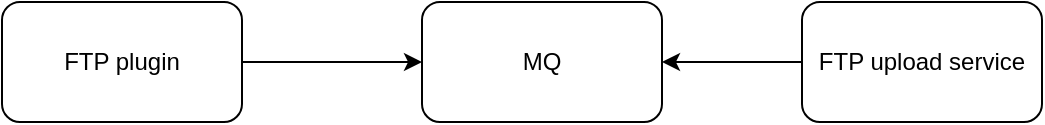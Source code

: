 <mxfile version="13.7.9" type="device"><diagram id="20FUZb_PN8j7h0D6IQM5" name="Page-1"><mxGraphModel dx="1326" dy="806" grid="1" gridSize="10" guides="1" tooltips="1" connect="1" arrows="1" fold="1" page="1" pageScale="1" pageWidth="850" pageHeight="1100" math="0" shadow="0"><root><mxCell id="0"/><mxCell id="1" parent="0"/><mxCell id="v0Wt9mKB48nIbGlQoHW0-4" value="" style="edgeStyle=orthogonalEdgeStyle;rounded=0;orthogonalLoop=1;jettySize=auto;html=1;" edge="1" parent="1" source="v0Wt9mKB48nIbGlQoHW0-1" target="v0Wt9mKB48nIbGlQoHW0-3"><mxGeometry relative="1" as="geometry"/></mxCell><mxCell id="v0Wt9mKB48nIbGlQoHW0-1" value="FTP plugin" style="rounded=1;whiteSpace=wrap;html=1;" vertex="1" parent="1"><mxGeometry x="80" y="240" width="120" height="60" as="geometry"/></mxCell><mxCell id="v0Wt9mKB48nIbGlQoHW0-5" value="" style="edgeStyle=orthogonalEdgeStyle;rounded=0;orthogonalLoop=1;jettySize=auto;html=1;" edge="1" parent="1" source="v0Wt9mKB48nIbGlQoHW0-2" target="v0Wt9mKB48nIbGlQoHW0-3"><mxGeometry relative="1" as="geometry"/></mxCell><mxCell id="v0Wt9mKB48nIbGlQoHW0-2" value="FTP upload service" style="rounded=1;whiteSpace=wrap;html=1;" vertex="1" parent="1"><mxGeometry x="480" y="240" width="120" height="60" as="geometry"/></mxCell><mxCell id="v0Wt9mKB48nIbGlQoHW0-3" value="MQ" style="rounded=1;whiteSpace=wrap;html=1;" vertex="1" parent="1"><mxGeometry x="290" y="240" width="120" height="60" as="geometry"/></mxCell></root></mxGraphModel></diagram></mxfile>